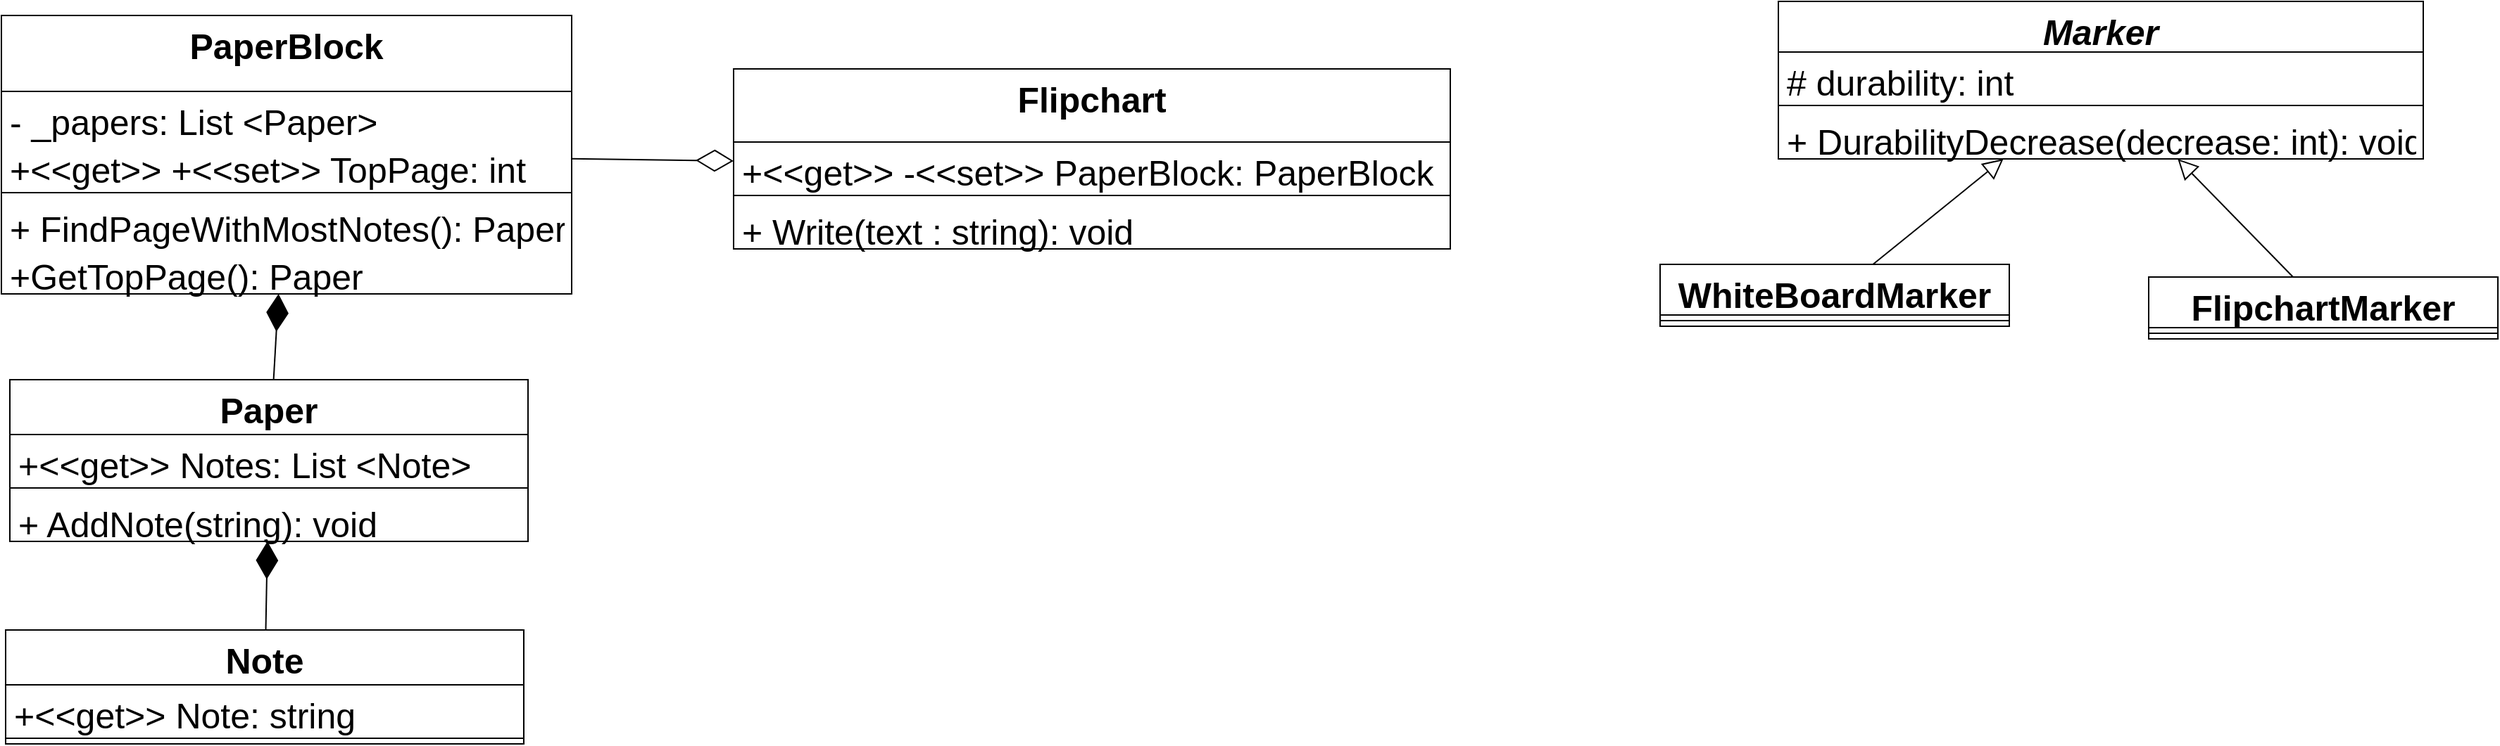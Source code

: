 <mxfile version="19.0.3" type="github">
  <diagram id="KVO_Sp-3Ld6WS3pizH_0" name="Page-1">
    <mxGraphModel dx="3010" dy="1517" grid="0" gridSize="10" guides="0" tooltips="1" connect="0" arrows="0" fold="1" page="0" pageScale="1" pageWidth="827" pageHeight="1169" math="0" shadow="0">
      <root>
        <mxCell id="0" />
        <mxCell id="1" parent="0" />
        <mxCell id="ICl318VCY933Y1bNP30L-110" value="Flipchart" style="swimlane;fontStyle=1;align=center;verticalAlign=top;childLayout=stackLayout;horizontal=1;startSize=52;horizontalStack=0;resizeParent=1;resizeParentMax=0;resizeLast=0;collapsible=1;marginBottom=0;fontSize=25;" vertex="1" parent="1">
          <mxGeometry x="211" y="-248" width="509" height="128" as="geometry" />
        </mxCell>
        <mxCell id="ICl318VCY933Y1bNP30L-115" value="+&lt;&lt;get&gt;&gt; -&lt;&lt;set&gt;&gt; PaperBlock: PaperBlock" style="text;strokeColor=none;fillColor=none;align=left;verticalAlign=top;spacingLeft=4;spacingRight=4;overflow=hidden;rotatable=0;points=[[0,0.5],[1,0.5]];portConstraint=eastwest;fontSize=25;" vertex="1" parent="ICl318VCY933Y1bNP30L-110">
          <mxGeometry y="52" width="509" height="34" as="geometry" />
        </mxCell>
        <mxCell id="ICl318VCY933Y1bNP30L-112" value="" style="line;strokeWidth=1;fillColor=none;align=left;verticalAlign=middle;spacingTop=-1;spacingLeft=3;spacingRight=3;rotatable=0;labelPosition=right;points=[];portConstraint=eastwest;fontSize=25;" vertex="1" parent="ICl318VCY933Y1bNP30L-110">
          <mxGeometry y="86" width="509" height="8" as="geometry" />
        </mxCell>
        <mxCell id="ICl318VCY933Y1bNP30L-113" value="+ Write(text : string): void" style="text;strokeColor=none;fillColor=none;align=left;verticalAlign=top;spacingLeft=4;spacingRight=4;overflow=hidden;rotatable=0;points=[[0,0.5],[1,0.5]];portConstraint=eastwest;fontSize=25;" vertex="1" parent="ICl318VCY933Y1bNP30L-110">
          <mxGeometry y="94" width="509" height="34" as="geometry" />
        </mxCell>
        <mxCell id="ICl318VCY933Y1bNP30L-116" value="PaperBlock" style="swimlane;fontStyle=1;align=center;verticalAlign=top;childLayout=stackLayout;horizontal=1;startSize=54;horizontalStack=0;resizeParent=1;resizeParentMax=0;resizeLast=0;collapsible=1;marginBottom=0;fontSize=25;" vertex="1" parent="1">
          <mxGeometry x="-309" y="-286" width="405" height="198" as="geometry" />
        </mxCell>
        <mxCell id="ICl318VCY933Y1bNP30L-117" value="- _papers: List &lt;Paper&gt;" style="text;strokeColor=none;fillColor=none;align=left;verticalAlign=top;spacingLeft=4;spacingRight=4;overflow=hidden;rotatable=0;points=[[0,0.5],[1,0.5]];portConstraint=eastwest;fontSize=25;" vertex="1" parent="ICl318VCY933Y1bNP30L-116">
          <mxGeometry y="54" width="405" height="34" as="geometry" />
        </mxCell>
        <mxCell id="ICl318VCY933Y1bNP30L-148" value="+&lt;&lt;get&gt;&gt; +&lt;&lt;set&gt;&gt; TopPage: int" style="text;strokeColor=none;fillColor=none;align=left;verticalAlign=top;spacingLeft=4;spacingRight=4;overflow=hidden;rotatable=0;points=[[0,0.5],[1,0.5]];portConstraint=eastwest;fontSize=25;" vertex="1" parent="ICl318VCY933Y1bNP30L-116">
          <mxGeometry y="88" width="405" height="34" as="geometry" />
        </mxCell>
        <mxCell id="ICl318VCY933Y1bNP30L-118" value="" style="line;strokeWidth=1;fillColor=none;align=left;verticalAlign=middle;spacingTop=-1;spacingLeft=3;spacingRight=3;rotatable=0;labelPosition=right;points=[];portConstraint=eastwest;fontSize=25;" vertex="1" parent="ICl318VCY933Y1bNP30L-116">
          <mxGeometry y="122" width="405" height="8" as="geometry" />
        </mxCell>
        <mxCell id="ICl318VCY933Y1bNP30L-119" value="+ FindPageWithMostNotes(): Paper" style="text;strokeColor=none;fillColor=none;align=left;verticalAlign=top;spacingLeft=4;spacingRight=4;overflow=hidden;rotatable=0;points=[[0,0.5],[1,0.5]];portConstraint=eastwest;fontSize=25;" vertex="1" parent="ICl318VCY933Y1bNP30L-116">
          <mxGeometry y="130" width="405" height="34" as="geometry" />
        </mxCell>
        <mxCell id="ICl318VCY933Y1bNP30L-149" value="+GetTopPage(): Paper" style="text;strokeColor=none;fillColor=none;align=left;verticalAlign=top;spacingLeft=4;spacingRight=4;overflow=hidden;rotatable=0;points=[[0,0.5],[1,0.5]];portConstraint=eastwest;fontSize=25;" vertex="1" parent="ICl318VCY933Y1bNP30L-116">
          <mxGeometry y="164" width="405" height="34" as="geometry" />
        </mxCell>
        <mxCell id="ICl318VCY933Y1bNP30L-120" value="Marker" style="swimlane;fontStyle=3;align=center;verticalAlign=top;childLayout=stackLayout;horizontal=1;startSize=36;horizontalStack=0;resizeParent=1;resizeParentMax=0;resizeLast=0;collapsible=1;marginBottom=0;fontSize=25;" vertex="1" parent="1">
          <mxGeometry x="953" y="-296" width="458" height="112" as="geometry" />
        </mxCell>
        <mxCell id="ICl318VCY933Y1bNP30L-121" value="# durability: int" style="text;strokeColor=none;fillColor=none;align=left;verticalAlign=top;spacingLeft=4;spacingRight=4;overflow=hidden;rotatable=0;points=[[0,0.5],[1,0.5]];portConstraint=eastwest;fontSize=25;" vertex="1" parent="ICl318VCY933Y1bNP30L-120">
          <mxGeometry y="36" width="458" height="34" as="geometry" />
        </mxCell>
        <mxCell id="ICl318VCY933Y1bNP30L-122" value="" style="line;strokeWidth=1;fillColor=none;align=left;verticalAlign=middle;spacingTop=-1;spacingLeft=3;spacingRight=3;rotatable=0;labelPosition=right;points=[];portConstraint=eastwest;fontSize=25;" vertex="1" parent="ICl318VCY933Y1bNP30L-120">
          <mxGeometry y="70" width="458" height="8" as="geometry" />
        </mxCell>
        <mxCell id="ICl318VCY933Y1bNP30L-123" value="+ DurabilityDecrease(decrease: int): void" style="text;strokeColor=none;fillColor=none;align=left;verticalAlign=top;spacingLeft=4;spacingRight=4;overflow=hidden;rotatable=0;points=[[0,0.5],[1,0.5]];portConstraint=eastwest;fontSize=25;" vertex="1" parent="ICl318VCY933Y1bNP30L-120">
          <mxGeometry y="78" width="458" height="34" as="geometry" />
        </mxCell>
        <mxCell id="ICl318VCY933Y1bNP30L-124" value="WhiteBoardMarker" style="swimlane;fontStyle=1;align=center;verticalAlign=top;childLayout=stackLayout;horizontal=1;startSize=36;horizontalStack=0;resizeParent=1;resizeParentMax=0;resizeLast=0;collapsible=1;marginBottom=0;fontSize=25;" vertex="1" parent="1">
          <mxGeometry x="869" y="-109" width="248" height="44" as="geometry" />
        </mxCell>
        <mxCell id="ICl318VCY933Y1bNP30L-126" value="" style="line;strokeWidth=1;fillColor=none;align=left;verticalAlign=middle;spacingTop=-1;spacingLeft=3;spacingRight=3;rotatable=0;labelPosition=right;points=[];portConstraint=eastwest;fontSize=25;" vertex="1" parent="ICl318VCY933Y1bNP30L-124">
          <mxGeometry y="36" width="248" height="8" as="geometry" />
        </mxCell>
        <mxCell id="ICl318VCY933Y1bNP30L-128" value="FlipchartMarker" style="swimlane;fontStyle=1;align=center;verticalAlign=top;childLayout=stackLayout;horizontal=1;startSize=36;horizontalStack=0;resizeParent=1;resizeParentMax=0;resizeLast=0;collapsible=1;marginBottom=0;fontSize=25;" vertex="1" parent="1">
          <mxGeometry x="1216" y="-100" width="248" height="44" as="geometry" />
        </mxCell>
        <mxCell id="ICl318VCY933Y1bNP30L-130" value="" style="line;strokeWidth=1;fillColor=none;align=left;verticalAlign=middle;spacingTop=-1;spacingLeft=3;spacingRight=3;rotatable=0;labelPosition=right;points=[];portConstraint=eastwest;fontSize=25;" vertex="1" parent="ICl318VCY933Y1bNP30L-128">
          <mxGeometry y="36" width="248" height="8" as="geometry" />
        </mxCell>
        <mxCell id="ICl318VCY933Y1bNP30L-132" value="" style="edgeStyle=none;html=1;endSize=12;endArrow=block;endFill=0;rounded=0;fontSize=25;" edge="1" parent="1" source="ICl318VCY933Y1bNP30L-124" target="ICl318VCY933Y1bNP30L-120">
          <mxGeometry width="160" relative="1" as="geometry">
            <mxPoint x="866" y="-272" as="sourcePoint" />
            <mxPoint x="866" y="-371" as="targetPoint" />
          </mxGeometry>
        </mxCell>
        <mxCell id="ICl318VCY933Y1bNP30L-133" value="" style="edgeStyle=none;html=1;endSize=12;endArrow=block;endFill=0;rounded=0;fontSize=25;" edge="1" parent="1" source="ICl318VCY933Y1bNP30L-128" target="ICl318VCY933Y1bNP30L-120">
          <mxGeometry width="160" relative="1" as="geometry">
            <mxPoint x="866" y="-272" as="sourcePoint" />
            <mxPoint x="866" y="-371" as="targetPoint" />
          </mxGeometry>
        </mxCell>
        <mxCell id="ICl318VCY933Y1bNP30L-134" value="Paper" style="swimlane;fontStyle=1;align=center;verticalAlign=top;childLayout=stackLayout;horizontal=1;startSize=39;horizontalStack=0;resizeParent=1;resizeParentMax=0;resizeLast=0;collapsible=1;marginBottom=0;fontSize=25;" vertex="1" parent="1">
          <mxGeometry x="-303" y="-27" width="368" height="115" as="geometry" />
        </mxCell>
        <mxCell id="ICl318VCY933Y1bNP30L-138" value="+&lt;&lt;get&gt;&gt; Notes: List &lt;Note&gt;" style="text;strokeColor=none;fillColor=none;align=left;verticalAlign=top;spacingLeft=4;spacingRight=4;overflow=hidden;rotatable=0;points=[[0,0.5],[1,0.5]];portConstraint=eastwest;fontSize=25;" vertex="1" parent="ICl318VCY933Y1bNP30L-134">
          <mxGeometry y="39" width="368" height="34" as="geometry" />
        </mxCell>
        <mxCell id="ICl318VCY933Y1bNP30L-136" value="" style="line;strokeWidth=1;fillColor=none;align=left;verticalAlign=middle;spacingTop=-1;spacingLeft=3;spacingRight=3;rotatable=0;labelPosition=right;points=[];portConstraint=eastwest;fontSize=25;" vertex="1" parent="ICl318VCY933Y1bNP30L-134">
          <mxGeometry y="73" width="368" height="8" as="geometry" />
        </mxCell>
        <mxCell id="ICl318VCY933Y1bNP30L-145" value="+ AddNote(string): void" style="text;strokeColor=none;fillColor=none;align=left;verticalAlign=top;spacingLeft=4;spacingRight=4;overflow=hidden;rotatable=0;points=[[0,0.5],[1,0.5]];portConstraint=eastwest;fontSize=25;" vertex="1" parent="ICl318VCY933Y1bNP30L-134">
          <mxGeometry y="81" width="368" height="34" as="geometry" />
        </mxCell>
        <mxCell id="ICl318VCY933Y1bNP30L-140" value="" style="endArrow=diamondThin;endFill=1;endSize=24;html=1;rounded=0;fontSize=25;" edge="1" parent="1" source="ICl318VCY933Y1bNP30L-134" target="ICl318VCY933Y1bNP30L-116">
          <mxGeometry width="160" relative="1" as="geometry">
            <mxPoint x="-458" y="-184" as="sourcePoint" />
            <mxPoint x="-458" y="-294" as="targetPoint" />
          </mxGeometry>
        </mxCell>
        <mxCell id="ICl318VCY933Y1bNP30L-141" value="" style="endArrow=diamondThin;endFill=0;endSize=24;html=1;rounded=0;fontSize=25;" edge="1" parent="1" source="ICl318VCY933Y1bNP30L-116" target="ICl318VCY933Y1bNP30L-115">
          <mxGeometry width="160" relative="1" as="geometry">
            <mxPoint x="290" y="49" as="sourcePoint" />
            <mxPoint x="290" y="-19" as="targetPoint" />
          </mxGeometry>
        </mxCell>
        <mxCell id="ICl318VCY933Y1bNP30L-142" value="Note" style="swimlane;fontStyle=1;align=center;verticalAlign=top;childLayout=stackLayout;horizontal=1;startSize=39;horizontalStack=0;resizeParent=1;resizeParentMax=0;resizeLast=0;collapsible=1;marginBottom=0;fontSize=25;" vertex="1" parent="1">
          <mxGeometry x="-306" y="151" width="368" height="81" as="geometry" />
        </mxCell>
        <mxCell id="ICl318VCY933Y1bNP30L-143" value="+&lt;&lt;get&gt;&gt; Note: string " style="text;strokeColor=none;fillColor=none;align=left;verticalAlign=top;spacingLeft=4;spacingRight=4;overflow=hidden;rotatable=0;points=[[0,0.5],[1,0.5]];portConstraint=eastwest;fontSize=25;" vertex="1" parent="ICl318VCY933Y1bNP30L-142">
          <mxGeometry y="39" width="368" height="34" as="geometry" />
        </mxCell>
        <mxCell id="ICl318VCY933Y1bNP30L-144" value="" style="line;strokeWidth=1;fillColor=none;align=left;verticalAlign=middle;spacingTop=-1;spacingLeft=3;spacingRight=3;rotatable=0;labelPosition=right;points=[];portConstraint=eastwest;fontSize=25;" vertex="1" parent="ICl318VCY933Y1bNP30L-142">
          <mxGeometry y="73" width="368" height="8" as="geometry" />
        </mxCell>
        <mxCell id="ICl318VCY933Y1bNP30L-146" value="" style="endArrow=diamondThin;endFill=1;endSize=24;html=1;rounded=0;fontSize=25;" edge="1" parent="1" source="ICl318VCY933Y1bNP30L-142" target="ICl318VCY933Y1bNP30L-134">
          <mxGeometry width="160" relative="1" as="geometry">
            <mxPoint x="290" y="70" as="sourcePoint" />
            <mxPoint x="290" y="-40" as="targetPoint" />
          </mxGeometry>
        </mxCell>
      </root>
    </mxGraphModel>
  </diagram>
</mxfile>
